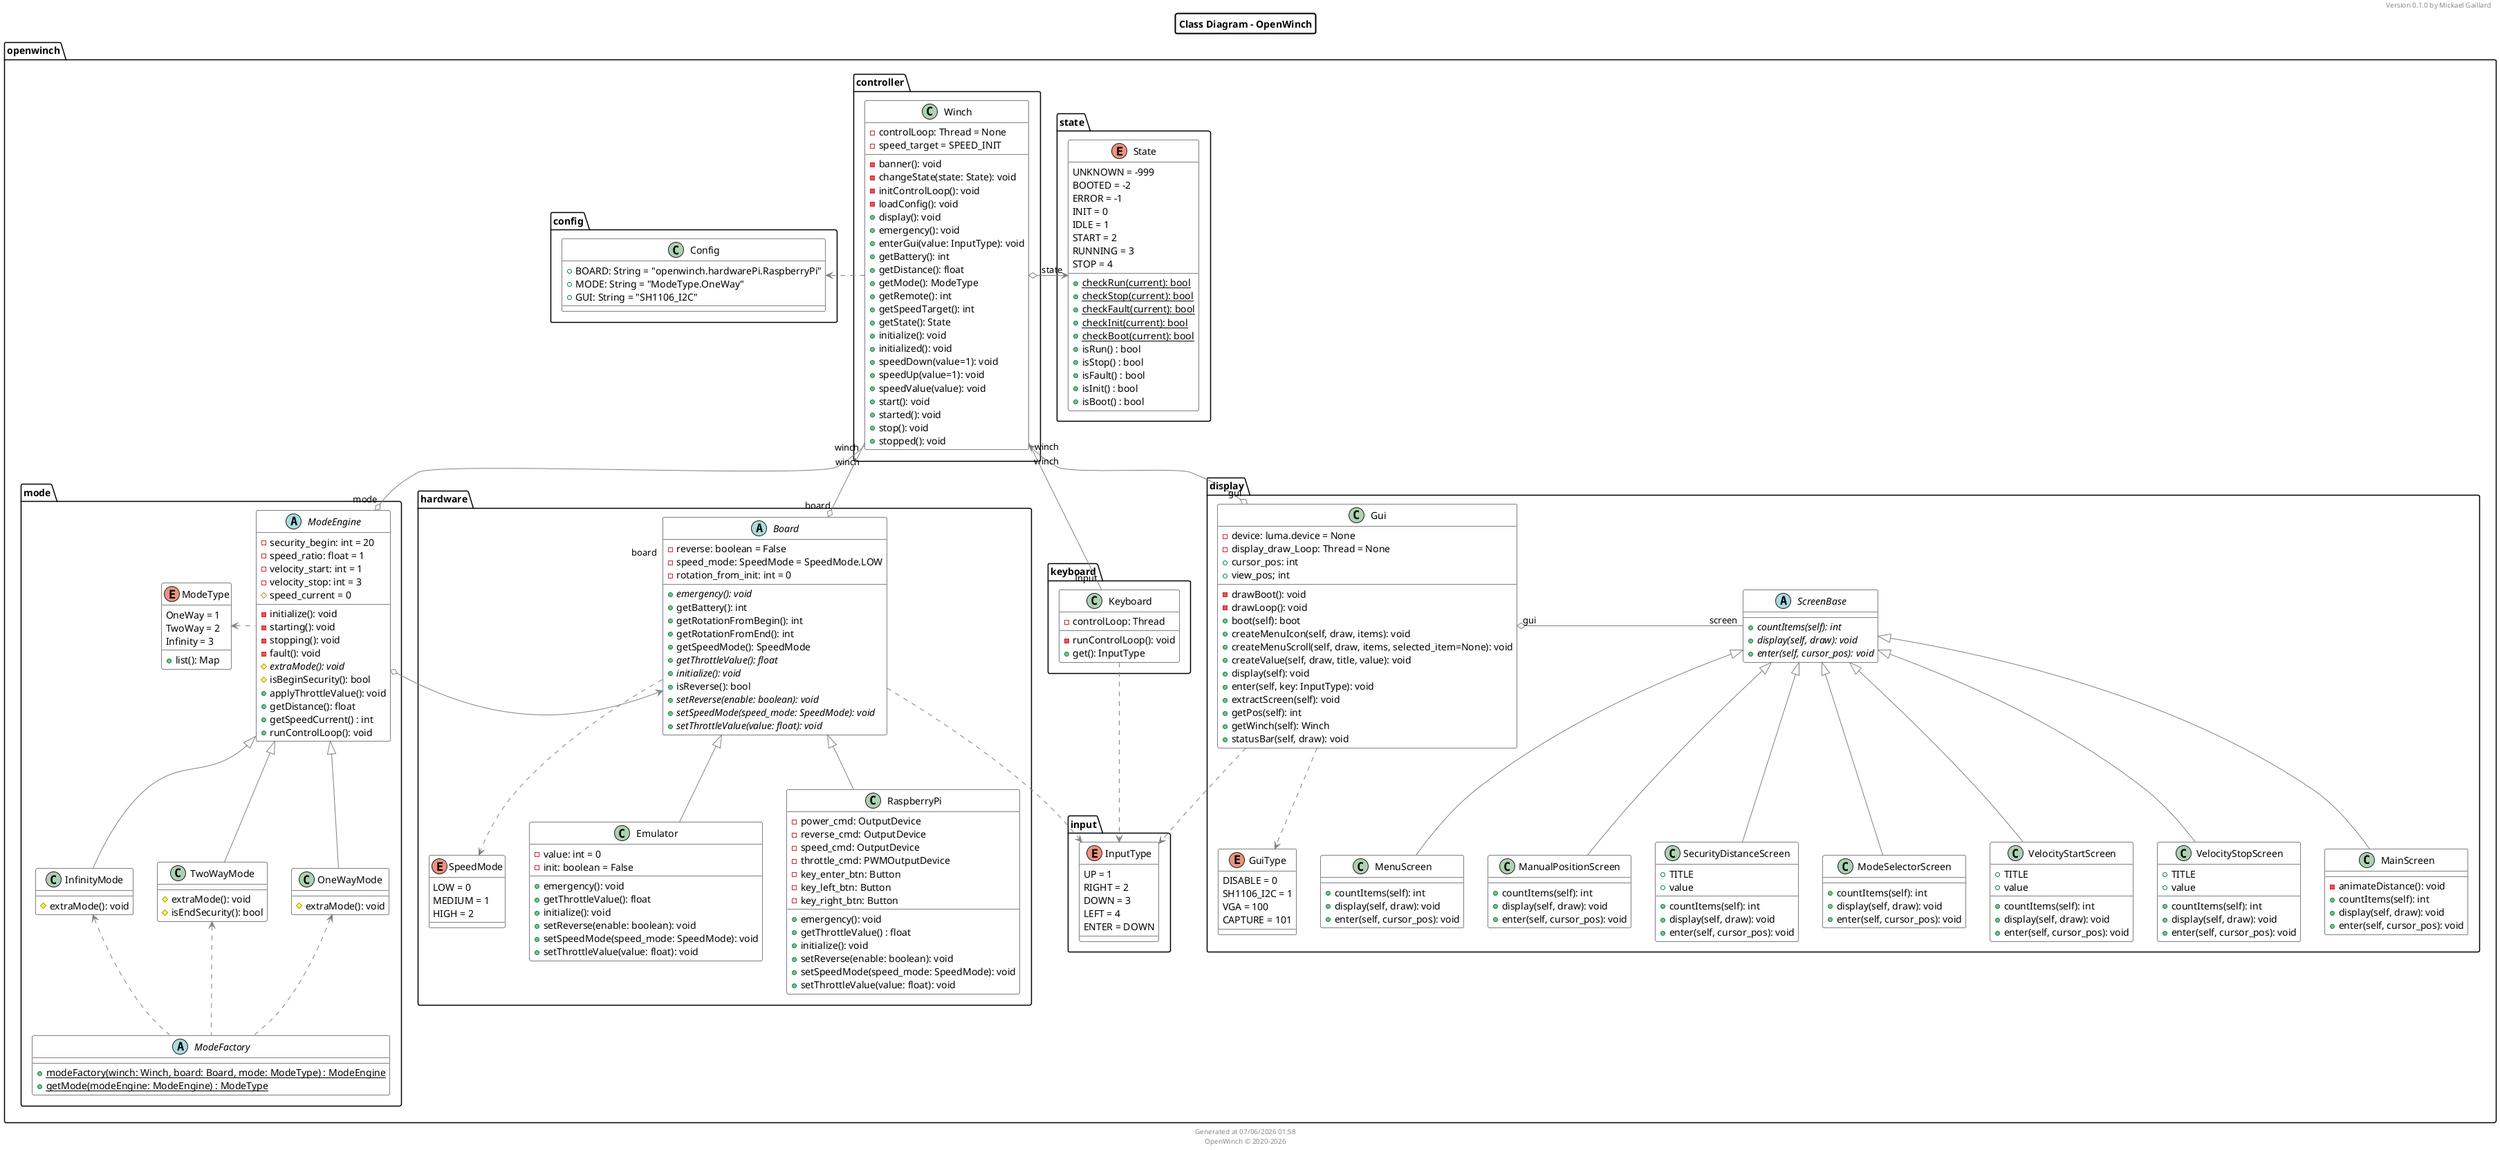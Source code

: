 @startuml

skinparam class {
    BackgroundColor White
    ArrowColor Grey
    BorderColor Black
}

skinparam titleBorderRoundCorner 5
skinparam titleBorderThickness 2
skinparam titleBorderColor black

title Class Diagram - **OpenWinch**

header
Version 0.1.0 by Mickael Gaillard
endheader

center footer
Generated at %date("dd/MM/yyyy HH:mm")
OpenWinch © 2020-%date("yyyy")
endfooter

namespace openwinch.state {

    enum State {
        UNKNOWN = -999
        BOOTED = -2
        ERROR = -1
        INIT = 0
        IDLE = 1
        START = 2
        RUNNING = 3
        STOP = 4
        {static}+checkRun(current): bool
        {static}+checkStop(current): bool
        {static}+checkFault(current): bool
        {static}+checkInit(current): bool
        {static}+checkBoot(current): bool
        +isRun() : bool
        +isStop() : bool
        +isFault() : bool
        +isInit() : bool
        +isBoot() : bool
    }
}

namespace openwinch.controller {

    class Winch {
        -controlLoop: Thread = None
        -speed_target = SPEED_INIT
        -banner(): void
        -changeState(state: State): void
        -initControlLoop(): void
        -loadConfig(): void
        +display(): void
        +emergency(): void
        +enterGui(value: InputType): void
        +getBattery(): int
        +getDistance(): float
        +getMode(): ModeType
        +getRemote(): int
        +getSpeedTarget(): int
        +getState(): State
        +initialize(): void
        +initialized(): void
        +speedDown(value=1): void
        +speedUp(value=1): void
        +speedValue(value): void
        +start(): void
        +started(): void
        +stop(): void
        +stopped(): void
    }

    Winch o-left-> "state" openwinch.state.State
}

namespace openwinch.mode {

    enum ModeType {
        OneWay = 1
        TwoWay = 2
        Infinity = 3
        +list(): Map
    }

    abstract class ModeFactory {
        {static}+modeFactory(winch: Winch, board: Board, mode: ModeType) : ModeEngine
        {static}+getMode(modeEngine: ModeEngine) : ModeType
    }

    abstract class ModeEngine {
        -security_begin: int = 20
        -speed_ratio: float = 1
        -velocity_start: int = 1
        -velocity_stop: int = 3
        #speed_current = 0
        -initialize(): void
        -starting(): void
        -stopping(): void
        -fault(): void
        {abstract}#extraMode(): void
        #isBeginSecurity(): bool
        +applyThrottleValue(): void
        +getDistance(): float
        +getSpeedCurrent() : int
        +runControlLoop(): void
    }

    class OneWayMode extends ModeEngine {
        #extraMode(): void
    }
    class TwoWayMode extends ModeEngine{
        #extraMode(): void
        #isEndSecurity(): bool
    }
    class InfinityMode extends ModeEngine{
        #extraMode(): void
    }

    ModeEngine o-right-> "board" openwinch.hardware.Board
    ModeEngine "mode" o-up- "winch" openwinch.controller.Winch
    ModeEngine .left.> ModeType
    ModeFactory .up.> OneWayMode
    ModeFactory .up.> TwoWayMode
    ModeFactory .up.> InfinityMode
}

namespace openwinch.hardware {

    enum SpeedMode {
        LOW = 0
        MEDIUM = 1
        HIGH = 2
    }

    abstract class Board {
        -reverse: boolean = False
        -speed_mode: SpeedMode = SpeedMode.LOW
        -rotation_from_init: int = 0
        {abstract}+emergency(): void
        +getBattery(): int
        +getRotationFromBegin(): int
        +getRotationFromEnd(): int
        +getSpeedMode(): SpeedMode
        {abstract}+getThrottleValue(): float
        {abstract}+initialize(): void
        +isReverse(): bool
        {abstract}+setReverse(enable: boolean): void
        {abstract}+setSpeedMode(speed_mode: SpeedMode): void
        {abstract}+setThrottleValue(value: float): void
    }

    class Emulator extends Board {
        -value: int = 0
        -init: boolean = False
        +emergency(): void
        +getThrottleValue(): float
        +initialize(): void
        +setReverse(enable: boolean): void
        +setSpeedMode(speed_mode: SpeedMode): void
        +setThrottleValue(value: float): void
    }

    class RaspberryPi extends Board {
        -power_cmd: OutputDevice
        -reverse_cmd: OutputDevice
        -speed_cmd: OutputDevice
        -throttle_cmd: PWMOutputDevice
        -key_enter_btn: Button
        -key_left_btn: Button
        -key_right_btn: Button
        +emergency(): void
        +getThrottleValue() : float
        +initialize(): void
        +setReverse(enable: boolean): void
        +setSpeedMode(speed_mode: SpeedMode): void
        +setThrottleValue(value: float): void
    }

    Board ..> SpeedMode
    Board "board" o-up- "winch" openwinch.controller.Winch
    Board ..> openwinch.input.InputType
}

namespace openwinch.display {

    enum GuiType {
        DISABLE = 0
        SH1106_I2C = 1
        VGA = 100
        CAPTURE = 101
    }

    class Gui {
        -device: luma.device = None
        -display_draw_Loop: Thread = None
        +cursor_pos: int
        +view_pos; int
        -drawBoot(): void
        -drawLoop(): void
        +boot(self): boot
        +createMenuIcon(self, draw, items): void
        +createMenuScroll(self, draw, items, selected_item=None): void
        +createValue(self, draw, title, value): void
        +display(self): void
        +enter(self, key: InputType): void
        +extractScreen(self): void
        +getPos(self): int
        +getWinch(self): Winch
        +statusBar(self, draw): void
    }

    Gui "gui" o-right- "screen" ScreenBase
    Gui "gui" o-up-> "winch" openwinch.controller.Winch
    Gui ..> GuiType
    Gui ..> openwinch.input.InputType

    abstract class ScreenBase {
        {abstract}+countItems(self): int
        {abstract}+display(self, draw): void
        {abstract}+enter(self, cursor_pos): void
    }

    class MainScreen extends ScreenBase {
        -animateDistance(): void
        +countItems(self): int
        +display(self, draw): void
        +enter(self, cursor_pos): void
    }

    class MenuScreen extends ScreenBase {
        +countItems(self): int
        +display(self, draw): void
        +enter(self, cursor_pos): void
    }

    class ManualPositionScreen extends ScreenBase {
        +countItems(self): int
        +display(self, draw): void
        +enter(self, cursor_pos): void
    }

    class SecurityDistanceScreen extends ScreenBase {
        +TITLE
        +value
        +countItems(self): int
        +display(self, draw): void
        +enter(self, cursor_pos): void
    }

    class ModeSelectorScreen extends ScreenBase {
        +countItems(self): int
        +display(self, draw): void
        +enter(self, cursor_pos): void
    }

    class VelocityStartScreen extends ScreenBase {
        +TITLE
        +value
        +countItems(self): int
        +display(self, draw): void
        +enter(self, cursor_pos): void
    }

    class VelocityStopScreen extends ScreenBase {
        +TITLE
        +value
        +countItems(self): int
        +display(self, draw): void
        +enter(self, cursor_pos): void
    }
}

namespace openwinch.input {
    enum InputType {
        UP = 1
        RIGHT = 2
        DOWN = 3
        LEFT = 4
        ENTER = DOWN
    }
}

namespace openwinch.keyboard {
    class Keyboard {
        -controlLoop: Thread
        -runControlLoop(): void
        +get(): InputType
    }

    Keyboard ..> openwinch.input.InputType
    openwinch.controller.Winch "winch" -- "Input" Keyboard
}

namespace openwinch.config {
    class Config {
        +BOARD: String = "openwinch.hardwarePi.RaspberryPi"
        +MODE: String = "ModeType.OneWay"
        +GUI: String = "SH1106_I2C"
    }

    openwinch.controller.Winch .right.> Config
}

@enduml
